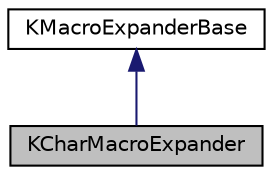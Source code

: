 digraph "KCharMacroExpander"
{
  edge [fontname="Helvetica",fontsize="10",labelfontname="Helvetica",labelfontsize="10"];
  node [fontname="Helvetica",fontsize="10",shape=record];
  Node0 [label="KCharMacroExpander",height=0.2,width=0.4,color="black", fillcolor="grey75", style="filled", fontcolor="black"];
  Node1 -> Node0 [dir="back",color="midnightblue",fontsize="10",style="solid",fontname="Helvetica"];
  Node1 [label="KMacroExpanderBase",height=0.2,width=0.4,color="black", fillcolor="white", style="filled",URL="$classKMacroExpanderBase.html",tooltip="Abstract base class for the worker classes behind the KMacroExpander namespace and the KCharMacroExpa..."];
}
